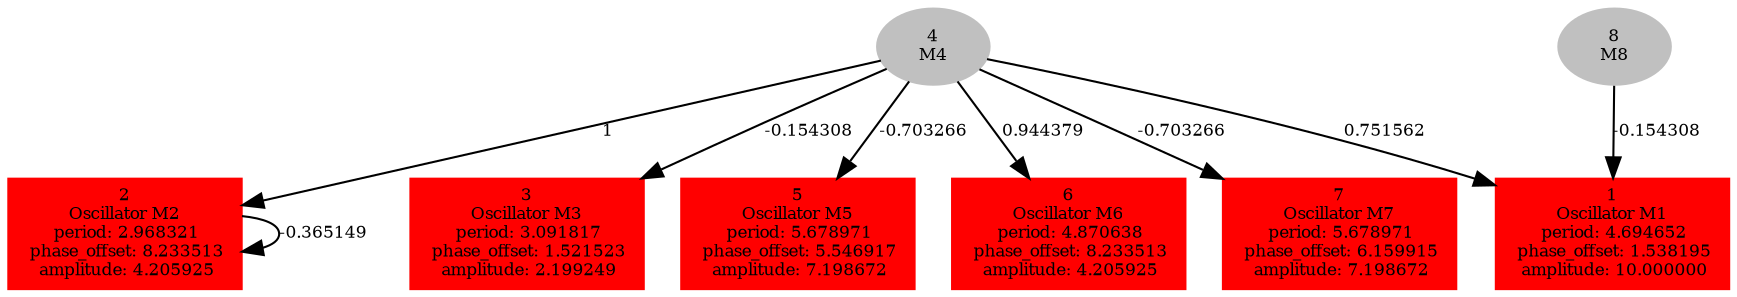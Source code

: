  digraph g{ forcelabels=true;
1 [label=<1<BR />Oscillator M1<BR /> period: 4.694652<BR /> phase_offset: 1.538195<BR /> amplitude: 10.000000>, shape=box,color=red,style=filled,fontsize=8];2 [label=<2<BR />Oscillator M2<BR /> period: 2.968321<BR /> phase_offset: 8.233513<BR /> amplitude: 4.205925>, shape=box,color=red,style=filled,fontsize=8];3 [label=<3<BR />Oscillator M3<BR /> period: 3.091817<BR /> phase_offset: 1.521523<BR /> amplitude: 2.199249>, shape=box,color=red,style=filled,fontsize=8];4[label=<4<BR/>M4>,color="grey",style=filled,fontsize=8];
5 [label=<5<BR />Oscillator M5<BR /> period: 5.678971<BR /> phase_offset: 5.546917<BR /> amplitude: 7.198672>, shape=box,color=red,style=filled,fontsize=8];6 [label=<6<BR />Oscillator M6<BR /> period: 4.870638<BR /> phase_offset: 8.233513<BR /> amplitude: 4.205925>, shape=box,color=red,style=filled,fontsize=8];7 [label=<7<BR />Oscillator M7<BR /> period: 5.678971<BR /> phase_offset: 6.159915<BR /> amplitude: 7.198672>, shape=box,color=red,style=filled,fontsize=8];8[label=<8<BR/>M8>,color="grey",style=filled,fontsize=8];
2 -> 2[label="-0.365149 ",fontsize="8"];
4 -> 1[label="0.751562 ",fontsize="8"];
4 -> 2[label="1 ",fontsize="8"];
4 -> 3[label="-0.154308 ",fontsize="8"];
4 -> 5[label="-0.703266 ",fontsize="8"];
4 -> 6[label="0.944379 ",fontsize="8"];
4 -> 7[label="-0.703266 ",fontsize="8"];
8 -> 1[label="-0.154308 ",fontsize="8"];
 }
